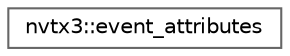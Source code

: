 digraph "类继承关系图"
{
 // LATEX_PDF_SIZE
  bgcolor="transparent";
  edge [fontname=Helvetica,fontsize=10,labelfontname=Helvetica,labelfontsize=10];
  node [fontname=Helvetica,fontsize=10,shape=box,height=0.2,width=0.4];
  rankdir="LR";
  Node0 [id="Node000000",label="nvtx3::event_attributes",height=0.2,width=0.4,color="grey40", fillcolor="white", style="filled",URL="$classnvtx3_1_1event__attributes.html",tooltip="Describes the attributes of a NVTX event."];
}
